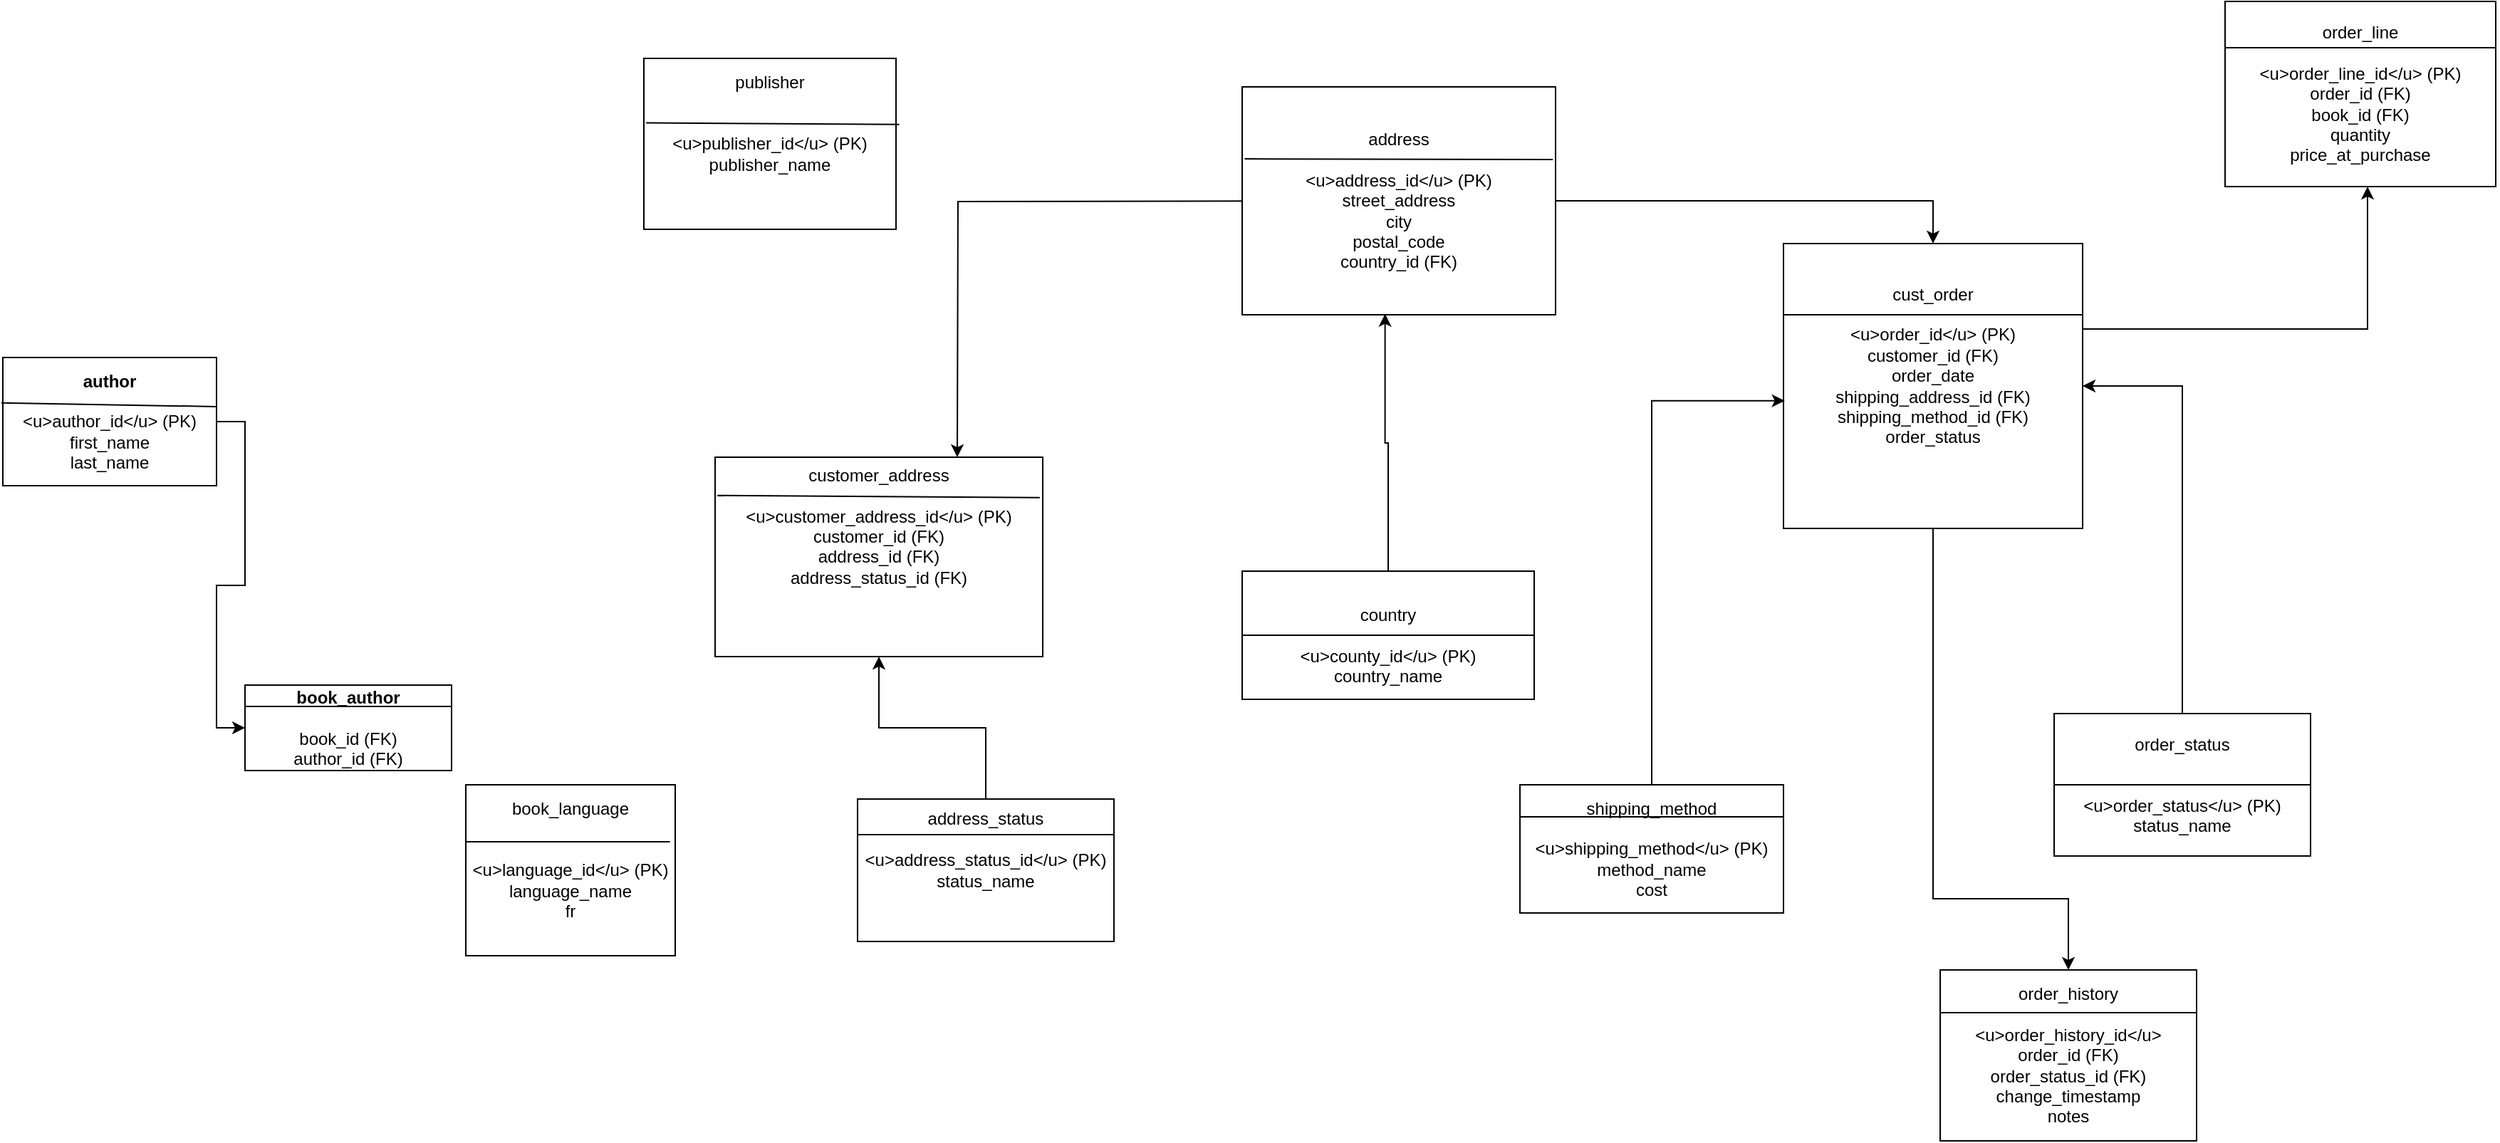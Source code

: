 <mxfile version="26.2.10">
  <diagram name="Page-1" id="1hU3jkiJx5hLCJtjfa3W">
    <mxGraphModel grid="1" page="1" gridSize="10" guides="1" tooltips="1" connect="1" arrows="1" fold="1" pageScale="1" pageWidth="850" pageHeight="1100" math="0" shadow="0">
      <root>
        <mxCell id="0" />
        <mxCell id="1" parent="0" />
        <mxCell id="DfRPHR7kbry3jG2AlMr0-82" style="edgeStyle=orthogonalEdgeStyle;rounded=0;orthogonalLoop=1;jettySize=auto;html=1;entryX=0;entryY=0.5;entryDx=0;entryDy=0;" edge="1" parent="1" source="lYKra5e-OoGciufJjLER-1" target="DfRPHR7kbry3jG2AlMr0-12">
          <mxGeometry relative="1" as="geometry" />
        </mxCell>
        <mxCell id="lYKra5e-OoGciufJjLER-1" value="&lt;font style=&quot;&quot;&gt;&lt;b style=&quot;&quot;&gt;&lt;font style=&quot;font-size: 12px;&quot;&gt;author&lt;/font&gt;&lt;/b&gt;&lt;br&gt;&lt;br&gt;&lt;font style=&quot;font-size: 12px;&quot;&gt;&amp;lt;u&amp;gt;author_id&amp;lt;/u&amp;gt; (PK)&lt;br&gt;first_name&lt;br&gt;last_name&lt;/font&gt;&lt;/font&gt;" style="rounded=0;whiteSpace=wrap;html=1;" vertex="1" parent="1">
          <mxGeometry x="100" y="290" width="150" height="90" as="geometry" />
        </mxCell>
        <mxCell id="DfRPHR7kbry3jG2AlMr0-12" value="&lt;b&gt;&lt;font style=&quot;font-size: 12px;&quot;&gt;book_author&lt;/font&gt;&lt;/b&gt;&lt;br&gt;&lt;br&gt;book_id (FK)&lt;br&gt;author_id (FK)" style="rounded=0;whiteSpace=wrap;html=1;" vertex="1" parent="1">
          <mxGeometry x="270" y="520" width="145" height="60" as="geometry" />
        </mxCell>
        <mxCell id="DfRPHR7kbry3jG2AlMr0-42" value="" style="endArrow=none;html=1;rounded=0;exitX=-0.007;exitY=0.354;exitDx=0;exitDy=0;exitPerimeter=0;entryX=0.996;entryY=0.383;entryDx=0;entryDy=0;entryPerimeter=0;" edge="1" parent="1" source="lYKra5e-OoGciufJjLER-1" target="lYKra5e-OoGciufJjLER-1">
          <mxGeometry width="50" height="50" relative="1" as="geometry">
            <mxPoint x="47.75" y="160.0" as="sourcePoint" />
            <mxPoint x="190" y="180" as="targetPoint" />
            <Array as="points" />
          </mxGeometry>
        </mxCell>
        <mxCell id="DfRPHR7kbry3jG2AlMr0-43" value="book_language&lt;br&gt;&lt;br&gt;&lt;br&gt;&amp;lt;u&amp;gt;language_id&amp;lt;/u&amp;gt; (PK)&lt;br&gt;language_name&lt;br&gt;&lt;div&gt;fr&lt;br&gt;&lt;div&gt;&lt;br&gt;&lt;/div&gt;&lt;/div&gt;" style="rounded=0;whiteSpace=wrap;html=1;" vertex="1" parent="1">
          <mxGeometry x="425" y="590" width="147" height="120" as="geometry" />
        </mxCell>
        <mxCell id="DfRPHR7kbry3jG2AlMr0-47" value="" style="endArrow=none;html=1;rounded=0;exitX=-0.002;exitY=0.333;exitDx=0;exitDy=0;exitPerimeter=0;entryX=0.975;entryY=0.333;entryDx=0;entryDy=0;entryPerimeter=0;" edge="1" parent="1" source="DfRPHR7kbry3jG2AlMr0-43" target="DfRPHR7kbry3jG2AlMr0-43">
          <mxGeometry width="50" height="50" relative="1" as="geometry">
            <mxPoint x="250" y="390" as="sourcePoint" />
            <mxPoint x="300" y="340" as="targetPoint" />
          </mxGeometry>
        </mxCell>
        <mxCell id="DfRPHR7kbry3jG2AlMr0-49" value="publisher&lt;br&gt;&lt;br&gt;&lt;br&gt;&amp;lt;u&amp;gt;publisher_id&amp;lt;/u&amp;gt; (PK)&lt;br&gt;publisher_name&lt;br&gt;&lt;br&gt;&lt;div&gt;&lt;br&gt;&lt;/div&gt;" style="rounded=0;whiteSpace=wrap;html=1;" vertex="1" parent="1">
          <mxGeometry x="550" y="80" width="177" height="120" as="geometry" />
        </mxCell>
        <mxCell id="DfRPHR7kbry3jG2AlMr0-50" value="" style="endArrow=none;html=1;rounded=0;exitX=0.009;exitY=0.377;exitDx=0;exitDy=0;exitPerimeter=0;entryX=1.013;entryY=0.386;entryDx=0;entryDy=0;entryPerimeter=0;" edge="1" parent="1" source="DfRPHR7kbry3jG2AlMr0-49" target="DfRPHR7kbry3jG2AlMr0-49">
          <mxGeometry width="50" height="50" relative="1" as="geometry">
            <mxPoint x="180" y="480" as="sourcePoint" />
            <mxPoint x="340" y="620" as="targetPoint" />
          </mxGeometry>
        </mxCell>
        <mxCell id="DfRPHR7kbry3jG2AlMr0-51" value="customer_address&lt;br&gt;&lt;br&gt;&amp;lt;u&amp;gt;customer_address_id&amp;lt;/u&amp;gt; (PK)&lt;br/&gt;customer_id (FK)&lt;br/&gt;address_id (FK)&lt;br/&gt;address_status_id (FK)&lt;br&gt;&lt;br&gt;&lt;br&gt;&lt;div&gt;&lt;br&gt;&lt;/div&gt;" style="rounded=0;whiteSpace=wrap;html=1;" vertex="1" parent="1">
          <mxGeometry x="600" y="360" width="230" height="140" as="geometry" />
        </mxCell>
        <mxCell id="DfRPHR7kbry3jG2AlMr0-58" value="" style="endArrow=none;html=1;rounded=0;exitX=0.991;exitY=0.203;exitDx=0;exitDy=0;exitPerimeter=0;entryX=0.007;entryY=0.192;entryDx=0;entryDy=0;entryPerimeter=0;" edge="1" parent="1" source="DfRPHR7kbry3jG2AlMr0-51" target="DfRPHR7kbry3jG2AlMr0-51">
          <mxGeometry width="50" height="50" relative="1" as="geometry">
            <mxPoint x="190" y="240" as="sourcePoint" />
            <mxPoint x="240" y="190" as="targetPoint" />
          </mxGeometry>
        </mxCell>
        <mxCell id="SWiwc4Dpv7_t1czA2s8G-3" style="edgeStyle=orthogonalEdgeStyle;rounded=0;orthogonalLoop=1;jettySize=auto;html=1;entryX=0.5;entryY=1;entryDx=0;entryDy=0;" edge="1" parent="1" source="DfRPHR7kbry3jG2AlMr0-59" target="DfRPHR7kbry3jG2AlMr0-51">
          <mxGeometry relative="1" as="geometry" />
        </mxCell>
        <mxCell id="DfRPHR7kbry3jG2AlMr0-59" value="address_status&lt;br&gt;&lt;br&gt;&lt;div&gt;&amp;lt;u&amp;gt;address_status_id&amp;lt;/u&amp;gt; (PK)&lt;br&gt;status_name&lt;br&gt;&lt;br&gt;&lt;br&gt;&lt;/div&gt;" style="rounded=0;whiteSpace=wrap;html=1;" vertex="1" parent="1">
          <mxGeometry x="700" y="600" width="180" height="100" as="geometry" />
        </mxCell>
        <mxCell id="DfRPHR7kbry3jG2AlMr0-60" value="" style="endArrow=none;html=1;rounded=0;entryX=1;entryY=0.25;entryDx=0;entryDy=0;exitX=0;exitY=0.25;exitDx=0;exitDy=0;" edge="1" parent="1" source="DfRPHR7kbry3jG2AlMr0-59" target="DfRPHR7kbry3jG2AlMr0-59">
          <mxGeometry width="50" height="50" relative="1" as="geometry">
            <mxPoint x="190" y="240" as="sourcePoint" />
            <mxPoint x="240" y="190" as="targetPoint" />
          </mxGeometry>
        </mxCell>
        <mxCell id="SWiwc4Dpv7_t1czA2s8G-1" style="edgeStyle=orthogonalEdgeStyle;rounded=0;orthogonalLoop=1;jettySize=auto;html=1;entryX=0.5;entryY=0;entryDx=0;entryDy=0;" edge="1" parent="1">
          <mxGeometry relative="1" as="geometry">
            <mxPoint x="1025" y="180" as="sourcePoint" />
            <mxPoint x="770" y="360" as="targetPoint" />
          </mxGeometry>
        </mxCell>
        <mxCell id="SWiwc4Dpv7_t1czA2s8G-7" style="edgeStyle=orthogonalEdgeStyle;rounded=0;orthogonalLoop=1;jettySize=auto;html=1;entryX=0.5;entryY=0;entryDx=0;entryDy=0;" edge="1" parent="1" source="DfRPHR7kbry3jG2AlMr0-61" target="DfRPHR7kbry3jG2AlMr0-66">
          <mxGeometry relative="1" as="geometry" />
        </mxCell>
        <mxCell id="DfRPHR7kbry3jG2AlMr0-61" value="address&lt;br&gt;&lt;br&gt;&amp;lt;u&amp;gt;address_id&amp;lt;/u&amp;gt; (PK)&lt;br&gt;street_address&lt;br&gt;city&lt;br&gt;postal_code&lt;br&gt;country_id (FK)" style="rounded=0;whiteSpace=wrap;html=1;" vertex="1" parent="1">
          <mxGeometry x="970" y="100" width="220" height="160" as="geometry" />
        </mxCell>
        <mxCell id="DfRPHR7kbry3jG2AlMr0-62" value="" style="endArrow=none;html=1;rounded=0;exitX=0.008;exitY=0.316;exitDx=0;exitDy=0;exitPerimeter=0;entryX=0.991;entryY=0.319;entryDx=0;entryDy=0;entryPerimeter=0;" edge="1" parent="1" source="DfRPHR7kbry3jG2AlMr0-61" target="DfRPHR7kbry3jG2AlMr0-61">
          <mxGeometry width="50" height="50" relative="1" as="geometry">
            <mxPoint x="470" y="420" as="sourcePoint" />
            <mxPoint x="536" y="420" as="targetPoint" />
          </mxGeometry>
        </mxCell>
        <mxCell id="DfRPHR7kbry3jG2AlMr0-63" value="&lt;br&gt;country&lt;br&gt;&lt;br&gt;&amp;lt;u&amp;gt;county_id&amp;lt;/u&amp;gt; (PK)&lt;br&gt;country_name" style="rounded=0;whiteSpace=wrap;html=1;" vertex="1" parent="1">
          <mxGeometry x="970" y="440" width="205" height="90" as="geometry" />
        </mxCell>
        <mxCell id="DfRPHR7kbry3jG2AlMr0-64" value="" style="endArrow=none;html=1;rounded=0;exitX=0;exitY=0.5;exitDx=0;exitDy=0;entryX=1;entryY=0.5;entryDx=0;entryDy=0;" edge="1" parent="1" source="DfRPHR7kbry3jG2AlMr0-63" target="DfRPHR7kbry3jG2AlMr0-63">
          <mxGeometry width="50" height="50" relative="1" as="geometry">
            <mxPoint x="470" y="670" as="sourcePoint" />
            <mxPoint x="520" y="620" as="targetPoint" />
          </mxGeometry>
        </mxCell>
        <mxCell id="SWiwc4Dpv7_t1czA2s8G-10" style="edgeStyle=orthogonalEdgeStyle;rounded=0;orthogonalLoop=1;jettySize=auto;html=1;" edge="1" parent="1" source="DfRPHR7kbry3jG2AlMr0-66">
          <mxGeometry relative="1" as="geometry">
            <mxPoint x="1760" y="170" as="targetPoint" />
            <Array as="points">
              <mxPoint x="1760" y="270" />
            </Array>
          </mxGeometry>
        </mxCell>
        <mxCell id="SWiwc4Dpv7_t1czA2s8G-11" style="edgeStyle=orthogonalEdgeStyle;rounded=0;orthogonalLoop=1;jettySize=auto;html=1;entryX=0.5;entryY=0;entryDx=0;entryDy=0;" edge="1" parent="1" source="DfRPHR7kbry3jG2AlMr0-66" target="DfRPHR7kbry3jG2AlMr0-74">
          <mxGeometry relative="1" as="geometry">
            <Array as="points">
              <mxPoint x="1455" y="670" />
              <mxPoint x="1550" y="670" />
            </Array>
          </mxGeometry>
        </mxCell>
        <mxCell id="DfRPHR7kbry3jG2AlMr0-66" value="cust_order&lt;br&gt;&lt;br&gt;&amp;lt;u&amp;gt;order_id&amp;lt;/u&amp;gt; (PK)&lt;br&gt;customer_id (FK)&lt;br&gt;order_date&lt;div&gt;shipping_address_id (FK)&lt;br&gt;shipping_method_id (FK)&lt;br&gt;order_status&lt;br&gt;&lt;br&gt;&lt;br&gt;&lt;/div&gt;" style="rounded=0;whiteSpace=wrap;html=1;" vertex="1" parent="1">
          <mxGeometry x="1350" y="210" width="210" height="200" as="geometry" />
        </mxCell>
        <mxCell id="DfRPHR7kbry3jG2AlMr0-67" value="" style="endArrow=none;html=1;rounded=0;exitX=0;exitY=0.25;exitDx=0;exitDy=0;entryX=1;entryY=0.25;entryDx=0;entryDy=0;" edge="1" parent="1" source="DfRPHR7kbry3jG2AlMr0-66" target="DfRPHR7kbry3jG2AlMr0-66">
          <mxGeometry width="50" height="50" relative="1" as="geometry">
            <mxPoint x="700" y="670" as="sourcePoint" />
            <mxPoint x="750" y="620" as="targetPoint" />
          </mxGeometry>
        </mxCell>
        <mxCell id="DfRPHR7kbry3jG2AlMr0-68" value="shipping_method&lt;br&gt;&lt;br&gt;&amp;lt;u&amp;gt;shipping_method&amp;lt;/u&amp;gt; (PK)&lt;div&gt;method_name&lt;/div&gt;&lt;div&gt;cost&lt;/div&gt;" style="rounded=0;whiteSpace=wrap;html=1;" vertex="1" parent="1">
          <mxGeometry x="1165" y="590" width="185" height="90" as="geometry" />
        </mxCell>
        <mxCell id="DfRPHR7kbry3jG2AlMr0-69" value="" style="endArrow=none;html=1;rounded=0;entryX=1;entryY=0.25;entryDx=0;entryDy=0;exitX=0;exitY=0.25;exitDx=0;exitDy=0;" edge="1" parent="1" source="DfRPHR7kbry3jG2AlMr0-68" target="DfRPHR7kbry3jG2AlMr0-68">
          <mxGeometry width="50" height="50" relative="1" as="geometry">
            <mxPoint x="650" y="740" as="sourcePoint" />
            <mxPoint x="750" y="620" as="targetPoint" />
          </mxGeometry>
        </mxCell>
        <mxCell id="DfRPHR7kbry3jG2AlMr0-70" value="order_line&lt;br&gt;&lt;br&gt;&amp;lt;u&amp;gt;order_line_id&amp;lt;/u&amp;gt; (PK)&lt;br&gt;order_id (FK)&lt;br&gt;book_id (FK)&lt;div&gt;quantity&lt;br&gt;price_at_purchase&lt;/div&gt;" style="rounded=0;whiteSpace=wrap;html=1;" vertex="1" parent="1">
          <mxGeometry x="1660" y="40" width="190" height="130" as="geometry" />
        </mxCell>
        <mxCell id="DfRPHR7kbry3jG2AlMr0-72" value="" style="endArrow=none;html=1;rounded=0;exitX=0;exitY=0.25;exitDx=0;exitDy=0;entryX=1;entryY=0.25;entryDx=0;entryDy=0;" edge="1" parent="1" source="DfRPHR7kbry3jG2AlMr0-70" target="DfRPHR7kbry3jG2AlMr0-70">
          <mxGeometry width="50" height="50" relative="1" as="geometry">
            <mxPoint x="700" y="970" as="sourcePoint" />
            <mxPoint x="750" y="920" as="targetPoint" />
          </mxGeometry>
        </mxCell>
        <mxCell id="DfRPHR7kbry3jG2AlMr0-73" style="edgeStyle=orthogonalEdgeStyle;rounded=0;orthogonalLoop=1;jettySize=auto;html=1;exitX=0.5;exitY=1;exitDx=0;exitDy=0;" edge="1" parent="1" source="DfRPHR7kbry3jG2AlMr0-70" target="DfRPHR7kbry3jG2AlMr0-70">
          <mxGeometry relative="1" as="geometry" />
        </mxCell>
        <mxCell id="DfRPHR7kbry3jG2AlMr0-74" value="order_history&lt;br&gt;&lt;br&gt;&amp;lt;u&amp;gt;order_history_id&amp;lt;/u&amp;gt;&lt;br&gt;order_id (FK)&lt;br&gt;order_status_id (FK)&lt;div&gt;change_timestamp&lt;br&gt;&lt;div&gt;notes&lt;/div&gt;&lt;/div&gt;" style="rounded=0;whiteSpace=wrap;html=1;" vertex="1" parent="1">
          <mxGeometry x="1460" y="720" width="180" height="120" as="geometry" />
        </mxCell>
        <mxCell id="DfRPHR7kbry3jG2AlMr0-75" value="" style="endArrow=none;html=1;rounded=0;entryX=0;entryY=0.25;entryDx=0;entryDy=0;exitX=1;exitY=0.25;exitDx=0;exitDy=0;" edge="1" parent="1" source="DfRPHR7kbry3jG2AlMr0-74" target="DfRPHR7kbry3jG2AlMr0-74">
          <mxGeometry width="50" height="50" relative="1" as="geometry">
            <mxPoint x="770" y="570" as="sourcePoint" />
            <mxPoint x="820" y="520" as="targetPoint" />
          </mxGeometry>
        </mxCell>
        <mxCell id="SWiwc4Dpv7_t1czA2s8G-9" style="edgeStyle=orthogonalEdgeStyle;rounded=0;orthogonalLoop=1;jettySize=auto;html=1;entryX=1;entryY=0.5;entryDx=0;entryDy=0;" edge="1" parent="1" source="DfRPHR7kbry3jG2AlMr0-76" target="DfRPHR7kbry3jG2AlMr0-66">
          <mxGeometry relative="1" as="geometry" />
        </mxCell>
        <mxCell id="DfRPHR7kbry3jG2AlMr0-76" value="order_status&lt;br&gt;&lt;br&gt;&lt;br&gt;&amp;lt;u&amp;gt;order_status&amp;lt;/u&amp;gt; (PK)&lt;br&gt;status_name" style="rounded=0;whiteSpace=wrap;html=1;" vertex="1" parent="1">
          <mxGeometry x="1540" y="540" width="180" height="100" as="geometry" />
        </mxCell>
        <mxCell id="DfRPHR7kbry3jG2AlMr0-77" value="" style="endArrow=none;html=1;rounded=0;exitX=0;exitY=0.5;exitDx=0;exitDy=0;entryX=1;entryY=0.5;entryDx=0;entryDy=0;" edge="1" parent="1" source="DfRPHR7kbry3jG2AlMr0-76" target="DfRPHR7kbry3jG2AlMr0-76">
          <mxGeometry width="50" height="50" relative="1" as="geometry">
            <mxPoint x="760" y="880" as="sourcePoint" />
            <mxPoint x="810" y="830" as="targetPoint" />
          </mxGeometry>
        </mxCell>
        <mxCell id="DfRPHR7kbry3jG2AlMr0-79" value="&lt;div&gt;&lt;br/&gt;&lt;/div&gt;" style="edgeLabel;html=1;align=center;verticalAlign=middle;resizable=0;points=[];" connectable="0" vertex="1" parent="DfRPHR7kbry3jG2AlMr0-77">
          <mxGeometry x="0.418" y="2" relative="1" as="geometry">
            <mxPoint as="offset" />
          </mxGeometry>
        </mxCell>
        <mxCell id="DfRPHR7kbry3jG2AlMr0-78" style="edgeStyle=orthogonalEdgeStyle;rounded=0;orthogonalLoop=1;jettySize=auto;html=1;exitX=0.5;exitY=1;exitDx=0;exitDy=0;" edge="1" parent="1" source="DfRPHR7kbry3jG2AlMr0-76" target="DfRPHR7kbry3jG2AlMr0-76">
          <mxGeometry relative="1" as="geometry" />
        </mxCell>
        <mxCell id="DfRPHR7kbry3jG2AlMr0-80" value="" style="endArrow=none;html=1;rounded=0;exitX=0;exitY=0.25;exitDx=0;exitDy=0;entryX=1;entryY=0.25;entryDx=0;entryDy=0;" edge="1" parent="1" source="DfRPHR7kbry3jG2AlMr0-12" target="DfRPHR7kbry3jG2AlMr0-12">
          <mxGeometry width="50" height="50" relative="1" as="geometry">
            <mxPoint x="620" y="280" as="sourcePoint" />
            <mxPoint x="170" y="190" as="targetPoint" />
          </mxGeometry>
        </mxCell>
        <mxCell id="SWiwc4Dpv7_t1czA2s8G-6" style="edgeStyle=orthogonalEdgeStyle;rounded=0;orthogonalLoop=1;jettySize=auto;html=1;entryX=0.456;entryY=0.996;entryDx=0;entryDy=0;entryPerimeter=0;" edge="1" parent="1" source="DfRPHR7kbry3jG2AlMr0-63" target="DfRPHR7kbry3jG2AlMr0-61">
          <mxGeometry relative="1" as="geometry" />
        </mxCell>
        <mxCell id="SWiwc4Dpv7_t1czA2s8G-12" style="edgeStyle=orthogonalEdgeStyle;rounded=0;orthogonalLoop=1;jettySize=auto;html=1;entryX=0.004;entryY=0.552;entryDx=0;entryDy=0;entryPerimeter=0;" edge="1" parent="1" source="DfRPHR7kbry3jG2AlMr0-68" target="DfRPHR7kbry3jG2AlMr0-66">
          <mxGeometry relative="1" as="geometry" />
        </mxCell>
      </root>
    </mxGraphModel>
  </diagram>
</mxfile>
